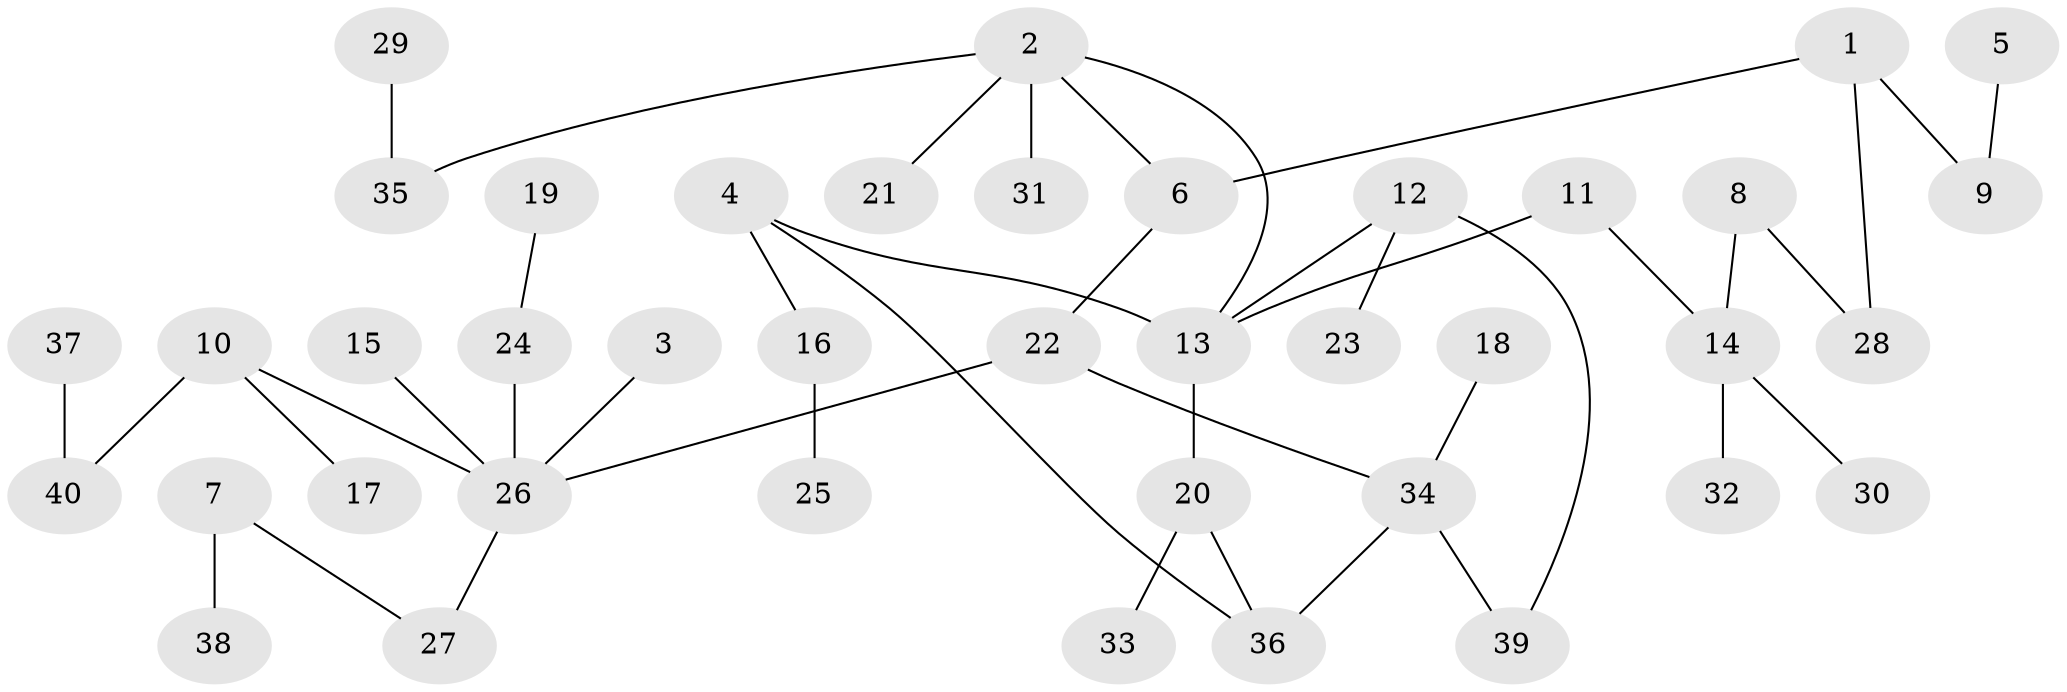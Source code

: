 // original degree distribution, {4: 0.10606060606060606, 3: 0.15151515151515152, 6: 0.030303030303030304, 1: 0.5151515151515151, 7: 0.015151515151515152, 5: 0.015151515151515152, 2: 0.16666666666666666}
// Generated by graph-tools (version 1.1) at 2025/35/03/04/25 23:35:59]
// undirected, 40 vertices, 43 edges
graph export_dot {
  node [color=gray90,style=filled];
  1;
  2;
  3;
  4;
  5;
  6;
  7;
  8;
  9;
  10;
  11;
  12;
  13;
  14;
  15;
  16;
  17;
  18;
  19;
  20;
  21;
  22;
  23;
  24;
  25;
  26;
  27;
  28;
  29;
  30;
  31;
  32;
  33;
  34;
  35;
  36;
  37;
  38;
  39;
  40;
  1 -- 6 [weight=1.0];
  1 -- 9 [weight=1.0];
  1 -- 28 [weight=1.0];
  2 -- 6 [weight=1.0];
  2 -- 13 [weight=1.0];
  2 -- 21 [weight=1.0];
  2 -- 31 [weight=1.0];
  2 -- 35 [weight=1.0];
  3 -- 26 [weight=1.0];
  4 -- 13 [weight=1.0];
  4 -- 16 [weight=1.0];
  4 -- 36 [weight=1.0];
  5 -- 9 [weight=1.0];
  6 -- 22 [weight=1.0];
  7 -- 27 [weight=1.0];
  7 -- 38 [weight=1.0];
  8 -- 14 [weight=1.0];
  8 -- 28 [weight=1.0];
  10 -- 17 [weight=1.0];
  10 -- 26 [weight=1.0];
  10 -- 40 [weight=1.0];
  11 -- 13 [weight=1.0];
  11 -- 14 [weight=1.0];
  12 -- 13 [weight=1.0];
  12 -- 23 [weight=1.0];
  12 -- 39 [weight=1.0];
  13 -- 20 [weight=1.0];
  14 -- 30 [weight=1.0];
  14 -- 32 [weight=1.0];
  15 -- 26 [weight=1.0];
  16 -- 25 [weight=1.0];
  18 -- 34 [weight=1.0];
  19 -- 24 [weight=1.0];
  20 -- 33 [weight=1.0];
  20 -- 36 [weight=1.0];
  22 -- 26 [weight=1.0];
  22 -- 34 [weight=1.0];
  24 -- 26 [weight=1.0];
  26 -- 27 [weight=1.0];
  29 -- 35 [weight=1.0];
  34 -- 36 [weight=1.0];
  34 -- 39 [weight=1.0];
  37 -- 40 [weight=1.0];
}
